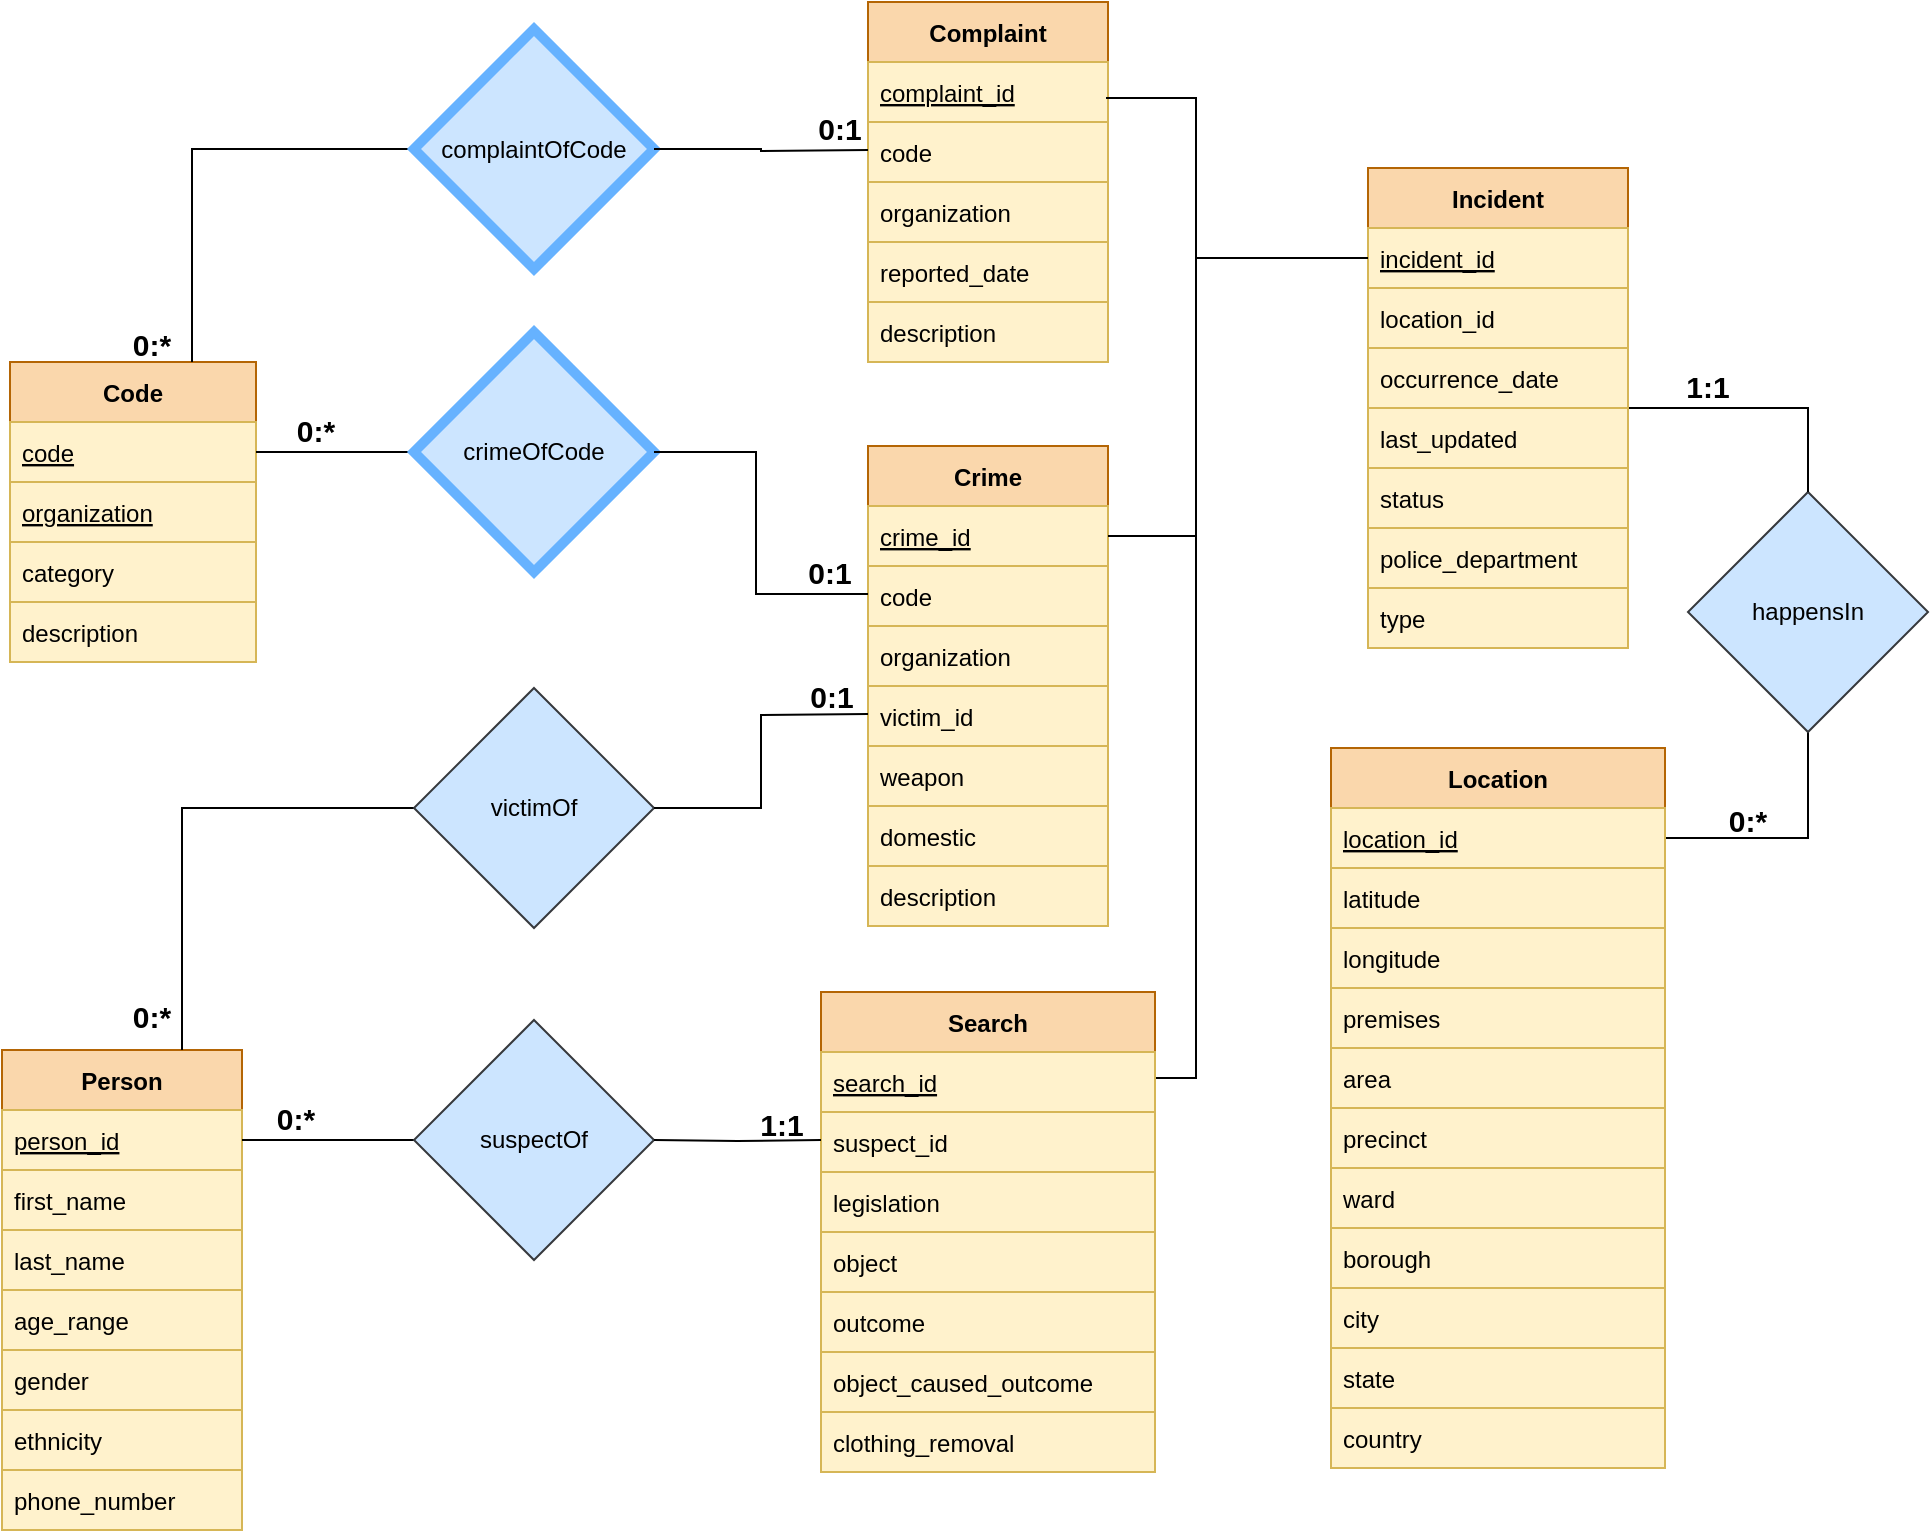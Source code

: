 <mxfile version="16.0.0" type="device"><diagram id="vb5jYxPmQHz-0-leLHr-" name="Page-1"><mxGraphModel dx="1038" dy="547" grid="1" gridSize="10" guides="1" tooltips="1" connect="1" arrows="1" fold="1" page="1" pageScale="1" pageWidth="1169" pageHeight="827" math="0" shadow="0"><root><mxCell id="0"/><mxCell id="1" parent="0"/><mxCell id="H0O4W8BxZUsHjyPCR3iy-41" style="edgeStyle=orthogonalEdgeStyle;rounded=0;orthogonalLoop=1;jettySize=auto;html=1;exitX=0.5;exitY=1;exitDx=0;exitDy=0;entryX=1;entryY=0.5;entryDx=0;entryDy=0;endArrow=none;endFill=0;" parent="1" source="87NSv3tAJS0nTnmkow10-10" target="H0O4W8BxZUsHjyPCR3iy-13" edge="1"><mxGeometry relative="1" as="geometry"/></mxCell><mxCell id="87NSv3tAJS0nTnmkow10-10" value="happensIn" style="rhombus;whiteSpace=wrap;html=1;rounded=0;fillColor=#cce5ff;strokeColor=#36393d;" parent="1" vertex="1"><mxGeometry x="946" y="277" width="120" height="120" as="geometry"/></mxCell><mxCell id="87NSv3tAJS0nTnmkow10-31" value="Crime" style="swimlane;fontStyle=1;childLayout=stackLayout;horizontal=1;startSize=30;horizontalStack=0;resizeParent=1;resizeParentMax=0;resizeLast=0;collapsible=1;marginBottom=0;fillColor=#fad7ac;strokeColor=#b46504;" parent="1" vertex="1"><mxGeometry x="536" y="254" width="120" height="240" as="geometry"/></mxCell><mxCell id="87NSv3tAJS0nTnmkow10-32" value="crime_id" style="text;strokeColor=#d6b656;fillColor=#fff2cc;align=left;verticalAlign=middle;spacingLeft=4;spacingRight=4;overflow=hidden;points=[[0,0.5],[1,0.5]];portConstraint=eastwest;rotatable=0;fontStyle=4" parent="87NSv3tAJS0nTnmkow10-31" vertex="1"><mxGeometry y="30" width="120" height="30" as="geometry"/></mxCell><mxCell id="87NSv3tAJS0nTnmkow10-33" value="code" style="text;strokeColor=#d6b656;fillColor=#fff2cc;align=left;verticalAlign=middle;spacingLeft=4;spacingRight=4;overflow=hidden;points=[[0,0.5],[1,0.5]];portConstraint=eastwest;rotatable=0;fontStyle=0" parent="87NSv3tAJS0nTnmkow10-31" vertex="1"><mxGeometry y="60" width="120" height="30" as="geometry"/></mxCell><mxCell id="n7VRWkgAgvtae136KLdZ-2" value="organization" style="text;strokeColor=#d6b656;fillColor=#fff2cc;align=left;verticalAlign=middle;spacingLeft=4;spacingRight=4;overflow=hidden;points=[[0,0.5],[1,0.5]];portConstraint=eastwest;rotatable=0;fontStyle=0" parent="87NSv3tAJS0nTnmkow10-31" vertex="1"><mxGeometry y="90" width="120" height="30" as="geometry"/></mxCell><mxCell id="87NSv3tAJS0nTnmkow10-34" value="victim_id" style="text;strokeColor=#d6b656;fillColor=#fff2cc;align=left;verticalAlign=middle;spacingLeft=4;spacingRight=4;overflow=hidden;points=[[0,0.5],[1,0.5]];portConstraint=eastwest;rotatable=0;fontStyle=0" parent="87NSv3tAJS0nTnmkow10-31" vertex="1"><mxGeometry y="120" width="120" height="30" as="geometry"/></mxCell><mxCell id="rRqk9w-vWouzv0Gj5orZ-2" value="weapon" style="text;strokeColor=#d6b656;fillColor=#fff2cc;align=left;verticalAlign=middle;spacingLeft=4;spacingRight=4;overflow=hidden;points=[[0,0.5],[1,0.5]];portConstraint=eastwest;rotatable=0;fontStyle=0" parent="87NSv3tAJS0nTnmkow10-31" vertex="1"><mxGeometry y="150" width="120" height="30" as="geometry"/></mxCell><mxCell id="pwvUYlcbxcuI8w7uKRuM-8" value="domestic" style="text;strokeColor=#d6b656;fillColor=#fff2cc;align=left;verticalAlign=middle;spacingLeft=4;spacingRight=4;overflow=hidden;points=[[0,0.5],[1,0.5]];portConstraint=eastwest;rotatable=0;fontStyle=0" parent="87NSv3tAJS0nTnmkow10-31" vertex="1"><mxGeometry y="180" width="120" height="30" as="geometry"/></mxCell><mxCell id="87NSv3tAJS0nTnmkow10-66" value="description" style="text;strokeColor=#d6b656;fillColor=#fff2cc;align=left;verticalAlign=middle;spacingLeft=4;spacingRight=4;overflow=hidden;points=[[0,0.5],[1,0.5]];portConstraint=eastwest;rotatable=0;fontStyle=0" parent="87NSv3tAJS0nTnmkow10-31" vertex="1"><mxGeometry y="210" width="120" height="30" as="geometry"/></mxCell><mxCell id="H0O4W8BxZUsHjyPCR3iy-40" style="edgeStyle=orthogonalEdgeStyle;rounded=0;orthogonalLoop=1;jettySize=auto;html=1;exitX=1;exitY=0.5;exitDx=0;exitDy=0;entryX=0.5;entryY=0;entryDx=0;entryDy=0;endArrow=none;endFill=0;" parent="1" source="87NSv3tAJS0nTnmkow10-36" target="87NSv3tAJS0nTnmkow10-10" edge="1"><mxGeometry relative="1" as="geometry"/></mxCell><mxCell id="87NSv3tAJS0nTnmkow10-36" value="Incident" style="swimlane;fontStyle=1;childLayout=stackLayout;horizontal=1;startSize=30;horizontalStack=0;resizeParent=1;resizeParentMax=0;resizeLast=0;collapsible=1;marginBottom=0;fillColor=#fad7ac;strokeColor=#b46504;" parent="1" vertex="1"><mxGeometry x="786" y="115" width="130" height="240" as="geometry"/></mxCell><mxCell id="87NSv3tAJS0nTnmkow10-37" value="incident_id" style="text;strokeColor=#d6b656;fillColor=#fff2cc;align=left;verticalAlign=middle;spacingLeft=4;spacingRight=4;overflow=hidden;points=[[0,0.5],[1,0.5]];portConstraint=eastwest;rotatable=0;fontStyle=4" parent="87NSv3tAJS0nTnmkow10-36" vertex="1"><mxGeometry y="30" width="130" height="30" as="geometry"/></mxCell><mxCell id="87NSv3tAJS0nTnmkow10-38" value="location_id" style="text;strokeColor=#d6b656;fillColor=#fff2cc;align=left;verticalAlign=middle;spacingLeft=4;spacingRight=4;overflow=hidden;points=[[0,0.5],[1,0.5]];portConstraint=eastwest;rotatable=0;" parent="87NSv3tAJS0nTnmkow10-36" vertex="1"><mxGeometry y="60" width="130" height="30" as="geometry"/></mxCell><mxCell id="87NSv3tAJS0nTnmkow10-39" value="occurrence_date" style="text;strokeColor=#d6b656;fillColor=#fff2cc;align=left;verticalAlign=middle;spacingLeft=4;spacingRight=4;overflow=hidden;points=[[0,0.5],[1,0.5]];portConstraint=eastwest;rotatable=0;" parent="87NSv3tAJS0nTnmkow10-36" vertex="1"><mxGeometry y="90" width="130" height="30" as="geometry"/></mxCell><mxCell id="pwvUYlcbxcuI8w7uKRuM-3" value="last_updated" style="text;strokeColor=#d6b656;fillColor=#fff2cc;align=left;verticalAlign=middle;spacingLeft=4;spacingRight=4;overflow=hidden;points=[[0,0.5],[1,0.5]];portConstraint=eastwest;rotatable=0;" parent="87NSv3tAJS0nTnmkow10-36" vertex="1"><mxGeometry y="120" width="130" height="30" as="geometry"/></mxCell><mxCell id="pwvUYlcbxcuI8w7uKRuM-2" value="status" style="text;strokeColor=#d6b656;fillColor=#fff2cc;align=left;verticalAlign=middle;spacingLeft=4;spacingRight=4;overflow=hidden;points=[[0,0.5],[1,0.5]];portConstraint=eastwest;rotatable=0;" parent="87NSv3tAJS0nTnmkow10-36" vertex="1"><mxGeometry y="150" width="130" height="30" as="geometry"/></mxCell><mxCell id="pwvUYlcbxcuI8w7uKRuM-1" value="police_department" style="text;strokeColor=#d6b656;fillColor=#fff2cc;align=left;verticalAlign=middle;spacingLeft=4;spacingRight=4;overflow=hidden;points=[[0,0.5],[1,0.5]];portConstraint=eastwest;rotatable=0;" parent="87NSv3tAJS0nTnmkow10-36" vertex="1"><mxGeometry y="180" width="130" height="30" as="geometry"/></mxCell><mxCell id="87NSv3tAJS0nTnmkow10-40" value="type" style="text;strokeColor=#d6b656;fillColor=#fff2cc;align=left;verticalAlign=middle;spacingLeft=4;spacingRight=4;overflow=hidden;points=[[0,0.5],[1,0.5]];portConstraint=eastwest;rotatable=0;" parent="87NSv3tAJS0nTnmkow10-36" vertex="1"><mxGeometry y="210" width="130" height="30" as="geometry"/></mxCell><mxCell id="87NSv3tAJS0nTnmkow10-49" value="1:1" style="text;html=1;strokeColor=none;fillColor=none;align=center;verticalAlign=middle;whiteSpace=wrap;rounded=0;fontSize=15;fontStyle=1" parent="1" vertex="1"><mxGeometry x="936" y="214" width="40" height="19" as="geometry"/></mxCell><mxCell id="87NSv3tAJS0nTnmkow10-69" value="Complaint" style="swimlane;fontStyle=1;childLayout=stackLayout;horizontal=1;startSize=30;horizontalStack=0;resizeParent=1;resizeParentMax=0;resizeLast=0;collapsible=1;marginBottom=0;fillColor=#fad7ac;strokeColor=#b46504;" parent="1" vertex="1"><mxGeometry x="536" y="32" width="120" height="180" as="geometry"/></mxCell><mxCell id="87NSv3tAJS0nTnmkow10-70" value="complaint_id" style="text;strokeColor=#d6b656;fillColor=#fff2cc;align=left;verticalAlign=middle;spacingLeft=4;spacingRight=4;overflow=hidden;points=[[0,0.5],[1,0.5]];portConstraint=eastwest;rotatable=0;fontStyle=4" parent="87NSv3tAJS0nTnmkow10-69" vertex="1"><mxGeometry y="30" width="120" height="30" as="geometry"/></mxCell><mxCell id="87NSv3tAJS0nTnmkow10-71" value="code" style="text;strokeColor=#d6b656;fillColor=#fff2cc;align=left;verticalAlign=middle;spacingLeft=4;spacingRight=4;overflow=hidden;points=[[0,0.5],[1,0.5]];portConstraint=eastwest;rotatable=0;fontStyle=0" parent="87NSv3tAJS0nTnmkow10-69" vertex="1"><mxGeometry y="60" width="120" height="30" as="geometry"/></mxCell><mxCell id="n7VRWkgAgvtae136KLdZ-1" value="organization" style="text;strokeColor=#d6b656;fillColor=#fff2cc;align=left;verticalAlign=middle;spacingLeft=4;spacingRight=4;overflow=hidden;points=[[0,0.5],[1,0.5]];portConstraint=eastwest;rotatable=0;fontStyle=0" parent="87NSv3tAJS0nTnmkow10-69" vertex="1"><mxGeometry y="90" width="120" height="30" as="geometry"/></mxCell><mxCell id="H0O4W8BxZUsHjyPCR3iy-1" value="reported_date" style="text;strokeColor=#d6b656;fillColor=#fff2cc;align=left;verticalAlign=middle;spacingLeft=4;spacingRight=4;overflow=hidden;points=[[0,0.5],[1,0.5]];portConstraint=eastwest;rotatable=0;fontStyle=0" parent="87NSv3tAJS0nTnmkow10-69" vertex="1"><mxGeometry y="120" width="120" height="30" as="geometry"/></mxCell><mxCell id="87NSv3tAJS0nTnmkow10-73" value="description" style="text;strokeColor=#d6b656;fillColor=#fff2cc;align=left;verticalAlign=middle;spacingLeft=4;spacingRight=4;overflow=hidden;points=[[0,0.5],[1,0.5]];portConstraint=eastwest;rotatable=0;fontStyle=0" parent="87NSv3tAJS0nTnmkow10-69" vertex="1"><mxGeometry y="150" width="120" height="30" as="geometry"/></mxCell><mxCell id="87NSv3tAJS0nTnmkow10-74" value="Search" style="swimlane;fontStyle=1;childLayout=stackLayout;horizontal=1;startSize=30;horizontalStack=0;resizeParent=1;resizeParentMax=0;resizeLast=0;collapsible=1;marginBottom=0;fillColor=#fad7ac;strokeColor=#b46504;" parent="1" vertex="1"><mxGeometry x="512.5" y="527" width="167" height="240" as="geometry"/></mxCell><mxCell id="87NSv3tAJS0nTnmkow10-75" value="search_id" style="text;strokeColor=#d6b656;fillColor=#fff2cc;align=left;verticalAlign=middle;spacingLeft=4;spacingRight=4;overflow=hidden;points=[[0,0.5],[1,0.5]];portConstraint=eastwest;rotatable=0;fontStyle=4" parent="87NSv3tAJS0nTnmkow10-74" vertex="1"><mxGeometry y="30" width="167" height="30" as="geometry"/></mxCell><mxCell id="87NSv3tAJS0nTnmkow10-76" value="suspect_id" style="text;strokeColor=#d6b656;fillColor=#fff2cc;align=left;verticalAlign=middle;spacingLeft=4;spacingRight=4;overflow=hidden;points=[[0,0.5],[1,0.5]];portConstraint=eastwest;rotatable=0;fontStyle=0" parent="87NSv3tAJS0nTnmkow10-74" vertex="1"><mxGeometry y="60" width="167" height="30" as="geometry"/></mxCell><mxCell id="87NSv3tAJS0nTnmkow10-77" value="legislation" style="text;strokeColor=#d6b656;fillColor=#fff2cc;align=left;verticalAlign=middle;spacingLeft=4;spacingRight=4;overflow=hidden;points=[[0,0.5],[1,0.5]];portConstraint=eastwest;rotatable=0;fontStyle=0" parent="87NSv3tAJS0nTnmkow10-74" vertex="1"><mxGeometry y="90" width="167" height="30" as="geometry"/></mxCell><mxCell id="87NSv3tAJS0nTnmkow10-78" value="object" style="text;strokeColor=#d6b656;fillColor=#fff2cc;align=left;verticalAlign=middle;spacingLeft=4;spacingRight=4;overflow=hidden;points=[[0,0.5],[1,0.5]];portConstraint=eastwest;rotatable=0;fontStyle=0" parent="87NSv3tAJS0nTnmkow10-74" vertex="1"><mxGeometry y="120" width="167" height="30" as="geometry"/></mxCell><mxCell id="87NSv3tAJS0nTnmkow10-79" value="outcome" style="text;strokeColor=#d6b656;fillColor=#fff2cc;align=left;verticalAlign=middle;spacingLeft=4;spacingRight=4;overflow=hidden;points=[[0,0.5],[1,0.5]];portConstraint=eastwest;rotatable=0;fontStyle=0" parent="87NSv3tAJS0nTnmkow10-74" vertex="1"><mxGeometry y="150" width="167" height="30" as="geometry"/></mxCell><mxCell id="87NSv3tAJS0nTnmkow10-80" value="object_caused_outcome" style="text;strokeColor=#d6b656;fillColor=#fff2cc;align=left;verticalAlign=middle;spacingLeft=4;spacingRight=4;overflow=hidden;points=[[0,0.5],[1,0.5]];portConstraint=eastwest;rotatable=0;fontStyle=0" parent="87NSv3tAJS0nTnmkow10-74" vertex="1"><mxGeometry y="180" width="167" height="30" as="geometry"/></mxCell><mxCell id="87NSv3tAJS0nTnmkow10-81" value="clothing_removal" style="text;strokeColor=#d6b656;fillColor=#fff2cc;align=left;verticalAlign=middle;spacingLeft=4;spacingRight=4;overflow=hidden;points=[[0,0.5],[1,0.5]];portConstraint=eastwest;rotatable=0;fontStyle=0" parent="87NSv3tAJS0nTnmkow10-74" vertex="1"><mxGeometry y="210" width="167" height="30" as="geometry"/></mxCell><mxCell id="H0O4W8BxZUsHjyPCR3iy-2" value="Person" style="swimlane;fontStyle=1;childLayout=stackLayout;horizontal=1;startSize=30;horizontalStack=0;resizeParent=1;resizeParentMax=0;resizeLast=0;collapsible=1;marginBottom=0;fillColor=#fad7ac;strokeColor=#b46504;" parent="1" vertex="1"><mxGeometry x="103" y="556" width="120" height="240" as="geometry"/></mxCell><mxCell id="H0O4W8BxZUsHjyPCR3iy-3" value="person_id" style="text;strokeColor=#d6b656;fillColor=#fff2cc;align=left;verticalAlign=middle;spacingLeft=4;spacingRight=4;overflow=hidden;points=[[0,0.5],[1,0.5]];portConstraint=eastwest;rotatable=0;fontStyle=4" parent="H0O4W8BxZUsHjyPCR3iy-2" vertex="1"><mxGeometry y="30" width="120" height="30" as="geometry"/></mxCell><mxCell id="pwvUYlcbxcuI8w7uKRuM-9" value="first_name" style="text;strokeColor=#d6b656;fillColor=#fff2cc;align=left;verticalAlign=middle;spacingLeft=4;spacingRight=4;overflow=hidden;points=[[0,0.5],[1,0.5]];portConstraint=eastwest;rotatable=0;fontStyle=0" parent="H0O4W8BxZUsHjyPCR3iy-2" vertex="1"><mxGeometry y="60" width="120" height="30" as="geometry"/></mxCell><mxCell id="pwvUYlcbxcuI8w7uKRuM-10" value="last_name" style="text;strokeColor=#d6b656;fillColor=#fff2cc;align=left;verticalAlign=middle;spacingLeft=4;spacingRight=4;overflow=hidden;points=[[0,0.5],[1,0.5]];portConstraint=eastwest;rotatable=0;fontStyle=0" parent="H0O4W8BxZUsHjyPCR3iy-2" vertex="1"><mxGeometry y="90" width="120" height="30" as="geometry"/></mxCell><mxCell id="H0O4W8BxZUsHjyPCR3iy-4" value="age_range" style="text;strokeColor=#d6b656;fillColor=#fff2cc;align=left;verticalAlign=middle;spacingLeft=4;spacingRight=4;overflow=hidden;points=[[0,0.5],[1,0.5]];portConstraint=eastwest;rotatable=0;fontStyle=0" parent="H0O4W8BxZUsHjyPCR3iy-2" vertex="1"><mxGeometry y="120" width="120" height="30" as="geometry"/></mxCell><mxCell id="H0O4W8BxZUsHjyPCR3iy-5" value="gender" style="text;strokeColor=#d6b656;fillColor=#fff2cc;align=left;verticalAlign=middle;spacingLeft=4;spacingRight=4;overflow=hidden;points=[[0,0.5],[1,0.5]];portConstraint=eastwest;rotatable=0;fontStyle=0" parent="H0O4W8BxZUsHjyPCR3iy-2" vertex="1"><mxGeometry y="150" width="120" height="30" as="geometry"/></mxCell><mxCell id="H0O4W8BxZUsHjyPCR3iy-6" value="ethnicity" style="text;strokeColor=#d6b656;fillColor=#fff2cc;align=left;verticalAlign=middle;spacingLeft=4;spacingRight=4;overflow=hidden;points=[[0,0.5],[1,0.5]];portConstraint=eastwest;rotatable=0;fontStyle=0" parent="H0O4W8BxZUsHjyPCR3iy-2" vertex="1"><mxGeometry y="180" width="120" height="30" as="geometry"/></mxCell><mxCell id="pwvUYlcbxcuI8w7uKRuM-11" value="phone_number" style="text;strokeColor=#d6b656;fillColor=#fff2cc;align=left;verticalAlign=middle;spacingLeft=4;spacingRight=4;overflow=hidden;points=[[0,0.5],[1,0.5]];portConstraint=eastwest;rotatable=0;fontStyle=0" parent="H0O4W8BxZUsHjyPCR3iy-2" vertex="1"><mxGeometry y="210" width="120" height="30" as="geometry"/></mxCell><mxCell id="H0O4W8BxZUsHjyPCR3iy-12" value="Location" style="swimlane;fontStyle=1;childLayout=stackLayout;horizontal=1;startSize=30;horizontalStack=0;resizeParent=1;resizeParentMax=0;resizeLast=0;collapsible=1;marginBottom=0;fillColor=#fad7ac;strokeColor=#b46504;" parent="1" vertex="1"><mxGeometry x="767.5" y="405" width="167" height="360" as="geometry"/></mxCell><mxCell id="H0O4W8BxZUsHjyPCR3iy-13" value="location_id" style="text;strokeColor=#d6b656;fillColor=#fff2cc;align=left;verticalAlign=middle;spacingLeft=4;spacingRight=4;overflow=hidden;points=[[0,0.5],[1,0.5]];portConstraint=eastwest;rotatable=0;fontStyle=4" parent="H0O4W8BxZUsHjyPCR3iy-12" vertex="1"><mxGeometry y="30" width="167" height="30" as="geometry"/></mxCell><mxCell id="H0O4W8BxZUsHjyPCR3iy-14" value="latitude" style="text;strokeColor=#d6b656;fillColor=#fff2cc;align=left;verticalAlign=middle;spacingLeft=4;spacingRight=4;overflow=hidden;points=[[0,0.5],[1,0.5]];portConstraint=eastwest;rotatable=0;fontStyle=0" parent="H0O4W8BxZUsHjyPCR3iy-12" vertex="1"><mxGeometry y="60" width="167" height="30" as="geometry"/></mxCell><mxCell id="H0O4W8BxZUsHjyPCR3iy-15" value="longitude" style="text;strokeColor=#d6b656;fillColor=#fff2cc;align=left;verticalAlign=middle;spacingLeft=4;spacingRight=4;overflow=hidden;points=[[0,0.5],[1,0.5]];portConstraint=eastwest;rotatable=0;fontStyle=0" parent="H0O4W8BxZUsHjyPCR3iy-12" vertex="1"><mxGeometry y="90" width="167" height="30" as="geometry"/></mxCell><mxCell id="pwvUYlcbxcuI8w7uKRuM-4" value="premises" style="text;strokeColor=#d6b656;fillColor=#fff2cc;align=left;verticalAlign=middle;spacingLeft=4;spacingRight=4;overflow=hidden;points=[[0,0.5],[1,0.5]];portConstraint=eastwest;rotatable=0;fontStyle=0" parent="H0O4W8BxZUsHjyPCR3iy-12" vertex="1"><mxGeometry y="120" width="167" height="30" as="geometry"/></mxCell><mxCell id="pwvUYlcbxcuI8w7uKRuM-5" value="area" style="text;strokeColor=#d6b656;fillColor=#fff2cc;align=left;verticalAlign=middle;spacingLeft=4;spacingRight=4;overflow=hidden;points=[[0,0.5],[1,0.5]];portConstraint=eastwest;rotatable=0;fontStyle=0" parent="H0O4W8BxZUsHjyPCR3iy-12" vertex="1"><mxGeometry y="150" width="167" height="30" as="geometry"/></mxCell><mxCell id="H0O4W8BxZUsHjyPCR3iy-20" value="precinct" style="text;strokeColor=#d6b656;fillColor=#fff2cc;align=left;verticalAlign=middle;spacingLeft=4;spacingRight=4;overflow=hidden;points=[[0,0.5],[1,0.5]];portConstraint=eastwest;rotatable=0;fontStyle=0" parent="H0O4W8BxZUsHjyPCR3iy-12" vertex="1"><mxGeometry y="180" width="167" height="30" as="geometry"/></mxCell><mxCell id="pwvUYlcbxcuI8w7uKRuM-6" value="ward" style="text;strokeColor=#d6b656;fillColor=#fff2cc;align=left;verticalAlign=middle;spacingLeft=4;spacingRight=4;overflow=hidden;points=[[0,0.5],[1,0.5]];portConstraint=eastwest;rotatable=0;fontStyle=0" parent="H0O4W8BxZUsHjyPCR3iy-12" vertex="1"><mxGeometry y="210" width="167" height="30" as="geometry"/></mxCell><mxCell id="H0O4W8BxZUsHjyPCR3iy-16" value="borough" style="text;strokeColor=#d6b656;fillColor=#fff2cc;align=left;verticalAlign=middle;spacingLeft=4;spacingRight=4;overflow=hidden;points=[[0,0.5],[1,0.5]];portConstraint=eastwest;rotatable=0;fontStyle=0" parent="H0O4W8BxZUsHjyPCR3iy-12" vertex="1"><mxGeometry y="240" width="167" height="30" as="geometry"/></mxCell><mxCell id="H0O4W8BxZUsHjyPCR3iy-17" value="city" style="text;strokeColor=#d6b656;fillColor=#fff2cc;align=left;verticalAlign=middle;spacingLeft=4;spacingRight=4;overflow=hidden;points=[[0,0.5],[1,0.5]];portConstraint=eastwest;rotatable=0;fontStyle=0" parent="H0O4W8BxZUsHjyPCR3iy-12" vertex="1"><mxGeometry y="270" width="167" height="30" as="geometry"/></mxCell><mxCell id="pwvUYlcbxcuI8w7uKRuM-7" value="state" style="text;strokeColor=#d6b656;fillColor=#fff2cc;align=left;verticalAlign=middle;spacingLeft=4;spacingRight=4;overflow=hidden;points=[[0,0.5],[1,0.5]];portConstraint=eastwest;rotatable=0;fontStyle=0" parent="H0O4W8BxZUsHjyPCR3iy-12" vertex="1"><mxGeometry y="300" width="167" height="30" as="geometry"/></mxCell><mxCell id="-iDSJ_hNLefzTQq5T1jY-1" value="country" style="text;strokeColor=#d6b656;fillColor=#fff2cc;align=left;verticalAlign=middle;spacingLeft=4;spacingRight=4;overflow=hidden;points=[[0,0.5],[1,0.5]];portConstraint=eastwest;rotatable=0;fontStyle=0" parent="H0O4W8BxZUsHjyPCR3iy-12" vertex="1"><mxGeometry y="330" width="167" height="30" as="geometry"/></mxCell><mxCell id="H0O4W8BxZUsHjyPCR3iy-21" value="Code" style="swimlane;fontStyle=1;childLayout=stackLayout;horizontal=1;startSize=30;horizontalStack=0;resizeParent=1;resizeParentMax=0;resizeLast=0;collapsible=1;marginBottom=0;fillColor=#fad7ac;strokeColor=#b46504;" parent="1" vertex="1"><mxGeometry x="107" y="212" width="123" height="150" as="geometry"/></mxCell><mxCell id="H0O4W8BxZUsHjyPCR3iy-22" value="code" style="text;strokeColor=#d6b656;fillColor=#fff2cc;align=left;verticalAlign=middle;spacingLeft=4;spacingRight=4;overflow=hidden;points=[[0,0.5],[1,0.5]];portConstraint=eastwest;rotatable=0;fontStyle=4" parent="H0O4W8BxZUsHjyPCR3iy-21" vertex="1"><mxGeometry y="30" width="123" height="30" as="geometry"/></mxCell><mxCell id="H0O4W8BxZUsHjyPCR3iy-23" value="organization" style="text;strokeColor=#d6b656;fillColor=#fff2cc;align=left;verticalAlign=middle;spacingLeft=4;spacingRight=4;overflow=hidden;points=[[0,0.5],[1,0.5]];portConstraint=eastwest;rotatable=0;fontStyle=4" parent="H0O4W8BxZUsHjyPCR3iy-21" vertex="1"><mxGeometry y="60" width="123" height="30" as="geometry"/></mxCell><mxCell id="H0O4W8BxZUsHjyPCR3iy-24" value="category" style="text;strokeColor=#d6b656;fillColor=#fff2cc;align=left;verticalAlign=middle;spacingLeft=4;spacingRight=4;overflow=hidden;points=[[0,0.5],[1,0.5]];portConstraint=eastwest;rotatable=0;fontStyle=0" parent="H0O4W8BxZUsHjyPCR3iy-21" vertex="1"><mxGeometry y="90" width="123" height="30" as="geometry"/></mxCell><mxCell id="H0O4W8BxZUsHjyPCR3iy-25" value="description" style="text;strokeColor=#d6b656;fillColor=#fff2cc;align=left;verticalAlign=middle;spacingLeft=4;spacingRight=4;overflow=hidden;points=[[0,0.5],[1,0.5]];portConstraint=eastwest;rotatable=0;fontStyle=0" parent="H0O4W8BxZUsHjyPCR3iy-21" vertex="1"><mxGeometry y="120" width="123" height="30" as="geometry"/></mxCell><mxCell id="H0O4W8BxZUsHjyPCR3iy-36" style="edgeStyle=orthogonalEdgeStyle;rounded=0;orthogonalLoop=1;jettySize=auto;html=1;exitX=0;exitY=0.5;exitDx=0;exitDy=0;entryX=1;entryY=1;entryDx=0;entryDy=0;endArrow=none;endFill=0;" parent="1" source="H0O4W8BxZUsHjyPCR3iy-26" target="H0O4W8BxZUsHjyPCR3iy-45" edge="1"><mxGeometry relative="1" as="geometry"><mxPoint x="199.25" y="198" as="targetPoint"/><Array as="points"><mxPoint x="198" y="106"/></Array></mxGeometry></mxCell><mxCell id="H0O4W8BxZUsHjyPCR3iy-26" value="complaintOfCode" style="rhombus;whiteSpace=wrap;html=1;rounded=0;fillColor=#cce5ff;strokeColor=#66B2FF;strokeWidth=5;" parent="1" vertex="1"><mxGeometry x="309" y="45.5" width="120" height="120" as="geometry"/></mxCell><mxCell id="H0O4W8BxZUsHjyPCR3iy-37" style="edgeStyle=orthogonalEdgeStyle;rounded=0;orthogonalLoop=1;jettySize=auto;html=1;exitX=0;exitY=0.5;exitDx=0;exitDy=0;entryX=1;entryY=0.5;entryDx=0;entryDy=0;endArrow=none;endFill=0;" parent="1" source="H0O4W8BxZUsHjyPCR3iy-27" target="H0O4W8BxZUsHjyPCR3iy-22" edge="1"><mxGeometry relative="1" as="geometry"/></mxCell><mxCell id="H0O4W8BxZUsHjyPCR3iy-27" value="crimeOfCode" style="rhombus;whiteSpace=wrap;html=1;rounded=0;fillColor=#cce5ff;strokeColor=#66B2FF;strokeWidth=5;" parent="1" vertex="1"><mxGeometry x="309" y="197" width="120" height="120" as="geometry"/></mxCell><mxCell id="H0O4W8BxZUsHjyPCR3iy-38" style="edgeStyle=orthogonalEdgeStyle;rounded=0;orthogonalLoop=1;jettySize=auto;html=1;exitX=0;exitY=0.5;exitDx=0;exitDy=0;entryX=0.75;entryY=0;entryDx=0;entryDy=0;endArrow=none;endFill=0;" parent="1" source="H0O4W8BxZUsHjyPCR3iy-28" target="H0O4W8BxZUsHjyPCR3iy-2" edge="1"><mxGeometry relative="1" as="geometry"/></mxCell><mxCell id="H0O4W8BxZUsHjyPCR3iy-28" value="victimOf" style="rhombus;whiteSpace=wrap;html=1;rounded=0;fillColor=#cce5ff;strokeColor=#36393d;" parent="1" vertex="1"><mxGeometry x="309" y="375" width="120" height="120" as="geometry"/></mxCell><mxCell id="H0O4W8BxZUsHjyPCR3iy-39" style="edgeStyle=orthogonalEdgeStyle;rounded=0;orthogonalLoop=1;jettySize=auto;html=1;exitX=0;exitY=0.5;exitDx=0;exitDy=0;entryX=1;entryY=0.5;entryDx=0;entryDy=0;endArrow=none;endFill=0;" parent="1" source="H0O4W8BxZUsHjyPCR3iy-29" target="H0O4W8BxZUsHjyPCR3iy-3" edge="1"><mxGeometry relative="1" as="geometry"/></mxCell><mxCell id="H0O4W8BxZUsHjyPCR3iy-29" value="suspectOf" style="rhombus;whiteSpace=wrap;html=1;rounded=0;fillColor=#cce5ff;strokeColor=#36393d;" parent="1" vertex="1"><mxGeometry x="309" y="541" width="120" height="120" as="geometry"/></mxCell><mxCell id="H0O4W8BxZUsHjyPCR3iy-35" style="edgeStyle=orthogonalEdgeStyle;rounded=0;orthogonalLoop=1;jettySize=auto;html=1;exitX=0;exitY=0.5;exitDx=0;exitDy=0;entryX=1;entryY=0.5;entryDx=0;entryDy=0;endArrow=none;endFill=0;" parent="1" target="H0O4W8BxZUsHjyPCR3iy-29" edge="1"><mxGeometry relative="1" as="geometry"><mxPoint x="512.5" y="601" as="sourcePoint"/></mxGeometry></mxCell><mxCell id="H0O4W8BxZUsHjyPCR3iy-42" value="0:*" style="text;html=1;strokeColor=none;fillColor=none;align=center;verticalAlign=middle;whiteSpace=wrap;rounded=0;fontSize=15;fontStyle=1" parent="1" vertex="1"><mxGeometry x="956" y="431" width="40" height="19" as="geometry"/></mxCell><mxCell id="H0O4W8BxZUsHjyPCR3iy-43" value="0:1" style="text;html=1;strokeColor=none;fillColor=none;align=center;verticalAlign=middle;whiteSpace=wrap;rounded=0;fontSize=15;fontStyle=1" parent="1" vertex="1"><mxGeometry x="497" y="307" width="40" height="19" as="geometry"/></mxCell><mxCell id="H0O4W8BxZUsHjyPCR3iy-44" value="0:*" style="text;html=1;strokeColor=none;fillColor=none;align=center;verticalAlign=middle;whiteSpace=wrap;rounded=0;fontSize=15;fontStyle=1" parent="1" vertex="1"><mxGeometry x="240" y="236" width="40" height="19" as="geometry"/></mxCell><mxCell id="H0O4W8BxZUsHjyPCR3iy-45" value="0:*" style="text;html=1;strokeColor=none;fillColor=none;align=center;verticalAlign=middle;whiteSpace=wrap;rounded=0;fontSize=15;fontStyle=1" parent="1" vertex="1"><mxGeometry x="158" y="193" width="40" height="19" as="geometry"/></mxCell><mxCell id="H0O4W8BxZUsHjyPCR3iy-46" value="0:1" style="text;html=1;strokeColor=none;fillColor=none;align=center;verticalAlign=middle;whiteSpace=wrap;rounded=0;fontSize=15;fontStyle=1" parent="1" vertex="1"><mxGeometry x="502" y="85" width="40" height="19" as="geometry"/></mxCell><mxCell id="H0O4W8BxZUsHjyPCR3iy-47" value="0:1" style="text;html=1;strokeColor=none;fillColor=none;align=center;verticalAlign=middle;whiteSpace=wrap;rounded=0;fontSize=15;fontStyle=1" parent="1" vertex="1"><mxGeometry x="498" y="369" width="40" height="19" as="geometry"/></mxCell><mxCell id="H0O4W8BxZUsHjyPCR3iy-48" value="1:1" style="text;html=1;strokeColor=none;fillColor=none;align=center;verticalAlign=middle;whiteSpace=wrap;rounded=0;fontSize=15;fontStyle=1" parent="1" vertex="1"><mxGeometry x="472.5" y="583" width="40" height="19" as="geometry"/></mxCell><mxCell id="H0O4W8BxZUsHjyPCR3iy-49" value="0:*" style="text;html=1;strokeColor=none;fillColor=none;align=center;verticalAlign=middle;whiteSpace=wrap;rounded=0;fontSize=15;fontStyle=1" parent="1" vertex="1"><mxGeometry x="158" y="529" width="40" height="19" as="geometry"/></mxCell><mxCell id="H0O4W8BxZUsHjyPCR3iy-50" value="0:*" style="text;html=1;strokeColor=none;fillColor=none;align=center;verticalAlign=middle;whiteSpace=wrap;rounded=0;fontSize=15;fontStyle=1" parent="1" vertex="1"><mxGeometry x="230" y="580" width="40" height="19" as="geometry"/></mxCell><mxCell id="H0O4W8BxZUsHjyPCR3iy-51" style="edgeStyle=orthogonalEdgeStyle;rounded=0;orthogonalLoop=1;jettySize=auto;html=1;endArrow=none;endFill=0;" parent="1" edge="1"><mxGeometry relative="1" as="geometry"><mxPoint x="680" y="570" as="targetPoint"/><mxPoint x="655" y="80" as="sourcePoint"/><Array as="points"><mxPoint x="700" y="80"/><mxPoint x="700" y="570"/><mxPoint x="680" y="570"/></Array></mxGeometry></mxCell><mxCell id="n7VRWkgAgvtae136KLdZ-3" style="edgeStyle=orthogonalEdgeStyle;rounded=0;orthogonalLoop=1;jettySize=auto;html=1;exitX=0;exitY=0.5;exitDx=0;exitDy=0;entryX=1;entryY=0.5;entryDx=0;entryDy=0;endArrow=none;endFill=0;" parent="1" target="H0O4W8BxZUsHjyPCR3iy-26" edge="1"><mxGeometry relative="1" as="geometry"><mxPoint x="536" y="106" as="sourcePoint"/></mxGeometry></mxCell><mxCell id="n7VRWkgAgvtae136KLdZ-4" style="edgeStyle=orthogonalEdgeStyle;rounded=0;orthogonalLoop=1;jettySize=auto;html=1;exitX=0;exitY=0.5;exitDx=0;exitDy=0;entryX=1;entryY=0.5;entryDx=0;entryDy=0;endArrow=none;endFill=0;" parent="1" target="H0O4W8BxZUsHjyPCR3iy-27" edge="1"><mxGeometry relative="1" as="geometry"><Array as="points"><mxPoint x="480" y="328"/><mxPoint x="480" y="257"/></Array><mxPoint x="536" y="328" as="sourcePoint"/></mxGeometry></mxCell><mxCell id="n7VRWkgAgvtae136KLdZ-5" style="edgeStyle=orthogonalEdgeStyle;rounded=0;orthogonalLoop=1;jettySize=auto;html=1;exitX=0;exitY=0.5;exitDx=0;exitDy=0;entryX=1;entryY=0.5;entryDx=0;entryDy=0;endArrow=none;endFill=0;" parent="1" target="H0O4W8BxZUsHjyPCR3iy-28" edge="1"><mxGeometry relative="1" as="geometry"><mxPoint x="536" y="388" as="sourcePoint"/></mxGeometry></mxCell><mxCell id="pwvUYlcbxcuI8w7uKRuM-12" style="edgeStyle=orthogonalEdgeStyle;rounded=0;orthogonalLoop=1;jettySize=auto;html=1;exitX=1;exitY=0.5;exitDx=0;exitDy=0;endArrow=none;endFill=0;" parent="1" source="87NSv3tAJS0nTnmkow10-32" edge="1"><mxGeometry relative="1" as="geometry"><mxPoint x="700" y="299" as="targetPoint"/></mxGeometry></mxCell><mxCell id="pwvUYlcbxcuI8w7uKRuM-19" style="edgeStyle=orthogonalEdgeStyle;rounded=0;orthogonalLoop=1;jettySize=auto;html=1;exitX=0;exitY=0.5;exitDx=0;exitDy=0;endArrow=none;endFill=0;" parent="1" source="87NSv3tAJS0nTnmkow10-37" edge="1"><mxGeometry relative="1" as="geometry"><mxPoint x="700" y="160" as="targetPoint"/></mxGeometry></mxCell></root></mxGraphModel></diagram></mxfile>